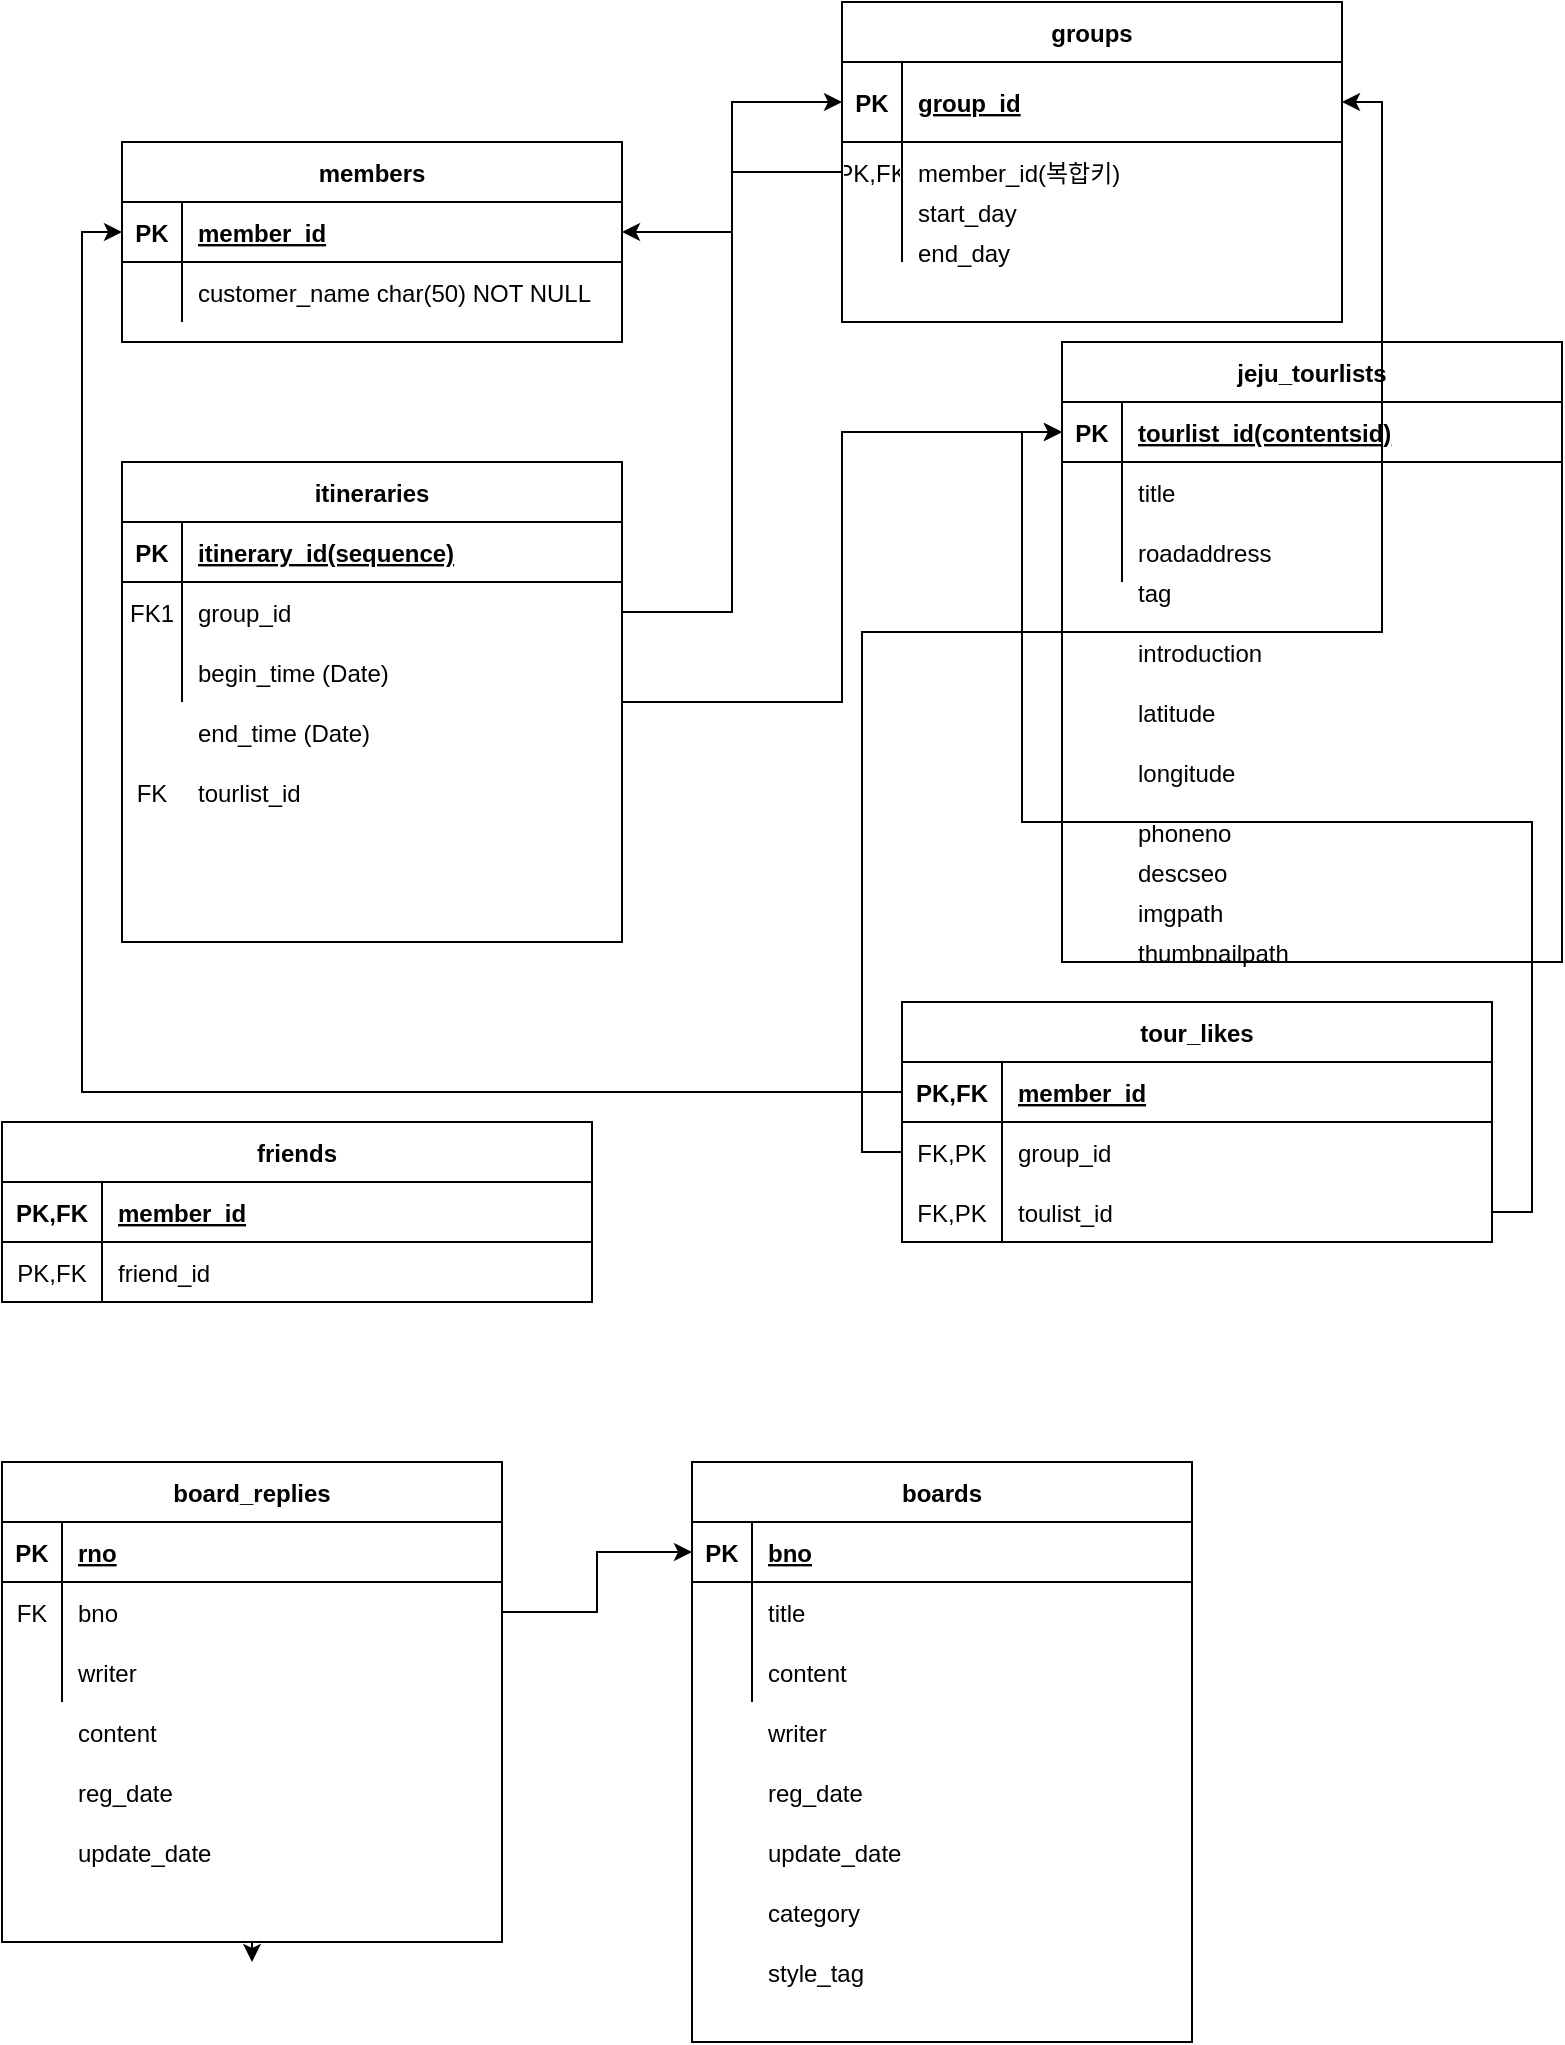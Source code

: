 <mxfile version="14.7.5" type="github">
  <diagram id="R2lEEEUBdFMjLlhIrx00" name="Page-1">
    <mxGraphModel dx="1022" dy="468" grid="1" gridSize="10" guides="1" tooltips="1" connect="1" arrows="1" fold="1" page="1" pageScale="1" pageWidth="850" pageHeight="1100" math="0" shadow="0" extFonts="Permanent Marker^https://fonts.googleapis.com/css?family=Permanent+Marker">
      <root>
        <mxCell id="0" />
        <mxCell id="1" parent="0" />
        <mxCell id="C-vyLk0tnHw3VtMMgP7b-2" value="groups" style="shape=table;startSize=30;container=1;collapsible=1;childLayout=tableLayout;fixedRows=1;rowLines=0;fontStyle=1;align=center;resizeLast=1;" parent="1" vertex="1">
          <mxGeometry x="480" y="50" width="250" height="160" as="geometry" />
        </mxCell>
        <mxCell id="C-vyLk0tnHw3VtMMgP7b-3" value="" style="shape=partialRectangle;collapsible=0;dropTarget=0;pointerEvents=0;fillColor=none;points=[[0,0.5],[1,0.5]];portConstraint=eastwest;top=0;left=0;right=0;bottom=1;" parent="C-vyLk0tnHw3VtMMgP7b-2" vertex="1">
          <mxGeometry y="30" width="250" height="40" as="geometry" />
        </mxCell>
        <mxCell id="C-vyLk0tnHw3VtMMgP7b-4" value="PK" style="shape=partialRectangle;overflow=hidden;connectable=0;fillColor=none;top=0;left=0;bottom=0;right=0;fontStyle=1;" parent="C-vyLk0tnHw3VtMMgP7b-3" vertex="1">
          <mxGeometry width="30" height="40" as="geometry" />
        </mxCell>
        <mxCell id="C-vyLk0tnHw3VtMMgP7b-5" value="group_id" style="shape=partialRectangle;overflow=hidden;connectable=0;fillColor=none;top=0;left=0;bottom=0;right=0;align=left;spacingLeft=6;fontStyle=5;" parent="C-vyLk0tnHw3VtMMgP7b-3" vertex="1">
          <mxGeometry x="30" width="220" height="40" as="geometry" />
        </mxCell>
        <mxCell id="C-vyLk0tnHw3VtMMgP7b-6" value="" style="shape=partialRectangle;collapsible=0;dropTarget=0;pointerEvents=0;fillColor=none;points=[[0,0.5],[1,0.5]];portConstraint=eastwest;top=0;left=0;right=0;bottom=0;" parent="C-vyLk0tnHw3VtMMgP7b-2" vertex="1">
          <mxGeometry y="70" width="250" height="30" as="geometry" />
        </mxCell>
        <mxCell id="C-vyLk0tnHw3VtMMgP7b-7" value="PK,FK" style="shape=partialRectangle;overflow=hidden;connectable=0;fillColor=none;top=0;left=0;bottom=0;right=0;" parent="C-vyLk0tnHw3VtMMgP7b-6" vertex="1">
          <mxGeometry width="30" height="30" as="geometry" />
        </mxCell>
        <mxCell id="C-vyLk0tnHw3VtMMgP7b-8" value="member_id(복합키)" style="shape=partialRectangle;overflow=hidden;connectable=0;fillColor=none;top=0;left=0;bottom=0;right=0;align=left;spacingLeft=6;" parent="C-vyLk0tnHw3VtMMgP7b-6" vertex="1">
          <mxGeometry x="30" width="220" height="30" as="geometry" />
        </mxCell>
        <mxCell id="C-vyLk0tnHw3VtMMgP7b-9" value="" style="shape=partialRectangle;collapsible=0;dropTarget=0;pointerEvents=0;fillColor=none;points=[[0,0.5],[1,0.5]];portConstraint=eastwest;top=0;left=0;right=0;bottom=0;" parent="C-vyLk0tnHw3VtMMgP7b-2" vertex="1">
          <mxGeometry y="100" width="250" height="30" as="geometry" />
        </mxCell>
        <mxCell id="C-vyLk0tnHw3VtMMgP7b-10" value="" style="shape=partialRectangle;overflow=hidden;connectable=0;fillColor=none;top=0;left=0;bottom=0;right=0;" parent="C-vyLk0tnHw3VtMMgP7b-9" vertex="1">
          <mxGeometry width="30" height="30" as="geometry" />
        </mxCell>
        <mxCell id="C-vyLk0tnHw3VtMMgP7b-11" value="" style="shape=partialRectangle;overflow=hidden;connectable=0;fillColor=none;top=0;left=0;bottom=0;right=0;align=left;spacingLeft=6;" parent="C-vyLk0tnHw3VtMMgP7b-9" vertex="1">
          <mxGeometry x="30" width="220" height="30" as="geometry" />
        </mxCell>
        <mxCell id="C-vyLk0tnHw3VtMMgP7b-13" value="jeju_tourlists" style="shape=table;startSize=30;container=1;collapsible=1;childLayout=tableLayout;fixedRows=1;rowLines=0;fontStyle=1;align=center;resizeLast=1;" parent="1" vertex="1">
          <mxGeometry x="590" y="220" width="250" height="310" as="geometry" />
        </mxCell>
        <mxCell id="C-vyLk0tnHw3VtMMgP7b-14" value="" style="shape=partialRectangle;collapsible=0;dropTarget=0;pointerEvents=0;fillColor=none;points=[[0,0.5],[1,0.5]];portConstraint=eastwest;top=0;left=0;right=0;bottom=1;" parent="C-vyLk0tnHw3VtMMgP7b-13" vertex="1">
          <mxGeometry y="30" width="250" height="30" as="geometry" />
        </mxCell>
        <mxCell id="C-vyLk0tnHw3VtMMgP7b-15" value="PK" style="shape=partialRectangle;overflow=hidden;connectable=0;fillColor=none;top=0;left=0;bottom=0;right=0;fontStyle=1;" parent="C-vyLk0tnHw3VtMMgP7b-14" vertex="1">
          <mxGeometry width="30" height="30" as="geometry" />
        </mxCell>
        <mxCell id="C-vyLk0tnHw3VtMMgP7b-16" value="tourlist_id(contentsid)" style="shape=partialRectangle;overflow=hidden;connectable=0;fillColor=none;top=0;left=0;bottom=0;right=0;align=left;spacingLeft=6;fontStyle=5;" parent="C-vyLk0tnHw3VtMMgP7b-14" vertex="1">
          <mxGeometry x="30" width="220" height="30" as="geometry" />
        </mxCell>
        <mxCell id="C-vyLk0tnHw3VtMMgP7b-17" value="" style="shape=partialRectangle;collapsible=0;dropTarget=0;pointerEvents=0;fillColor=none;points=[[0,0.5],[1,0.5]];portConstraint=eastwest;top=0;left=0;right=0;bottom=0;" parent="C-vyLk0tnHw3VtMMgP7b-13" vertex="1">
          <mxGeometry y="60" width="250" height="30" as="geometry" />
        </mxCell>
        <mxCell id="C-vyLk0tnHw3VtMMgP7b-18" value="" style="shape=partialRectangle;overflow=hidden;connectable=0;fillColor=none;top=0;left=0;bottom=0;right=0;" parent="C-vyLk0tnHw3VtMMgP7b-17" vertex="1">
          <mxGeometry width="30" height="30" as="geometry" />
        </mxCell>
        <mxCell id="C-vyLk0tnHw3VtMMgP7b-19" value="title" style="shape=partialRectangle;overflow=hidden;connectable=0;fillColor=none;top=0;left=0;bottom=0;right=0;align=left;spacingLeft=6;" parent="C-vyLk0tnHw3VtMMgP7b-17" vertex="1">
          <mxGeometry x="30" width="220" height="30" as="geometry" />
        </mxCell>
        <mxCell id="C-vyLk0tnHw3VtMMgP7b-20" value="" style="shape=partialRectangle;collapsible=0;dropTarget=0;pointerEvents=0;fillColor=none;points=[[0,0.5],[1,0.5]];portConstraint=eastwest;top=0;left=0;right=0;bottom=0;" parent="C-vyLk0tnHw3VtMMgP7b-13" vertex="1">
          <mxGeometry y="90" width="250" height="30" as="geometry" />
        </mxCell>
        <mxCell id="C-vyLk0tnHw3VtMMgP7b-21" value="" style="shape=partialRectangle;overflow=hidden;connectable=0;fillColor=none;top=0;left=0;bottom=0;right=0;" parent="C-vyLk0tnHw3VtMMgP7b-20" vertex="1">
          <mxGeometry width="30" height="30" as="geometry" />
        </mxCell>
        <mxCell id="C-vyLk0tnHw3VtMMgP7b-22" value="" style="shape=partialRectangle;overflow=hidden;connectable=0;fillColor=none;top=0;left=0;bottom=0;right=0;align=left;spacingLeft=6;" parent="C-vyLk0tnHw3VtMMgP7b-20" vertex="1">
          <mxGeometry x="30" width="220" height="30" as="geometry" />
        </mxCell>
        <mxCell id="C-vyLk0tnHw3VtMMgP7b-23" value="members" style="shape=table;startSize=30;container=1;collapsible=1;childLayout=tableLayout;fixedRows=1;rowLines=0;fontStyle=1;align=center;resizeLast=1;" parent="1" vertex="1">
          <mxGeometry x="120" y="120" width="250" height="100" as="geometry" />
        </mxCell>
        <mxCell id="C-vyLk0tnHw3VtMMgP7b-24" value="" style="shape=partialRectangle;collapsible=0;dropTarget=0;pointerEvents=0;fillColor=none;points=[[0,0.5],[1,0.5]];portConstraint=eastwest;top=0;left=0;right=0;bottom=1;" parent="C-vyLk0tnHw3VtMMgP7b-23" vertex="1">
          <mxGeometry y="30" width="250" height="30" as="geometry" />
        </mxCell>
        <mxCell id="C-vyLk0tnHw3VtMMgP7b-25" value="PK" style="shape=partialRectangle;overflow=hidden;connectable=0;fillColor=none;top=0;left=0;bottom=0;right=0;fontStyle=1;" parent="C-vyLk0tnHw3VtMMgP7b-24" vertex="1">
          <mxGeometry width="30" height="30" as="geometry" />
        </mxCell>
        <mxCell id="C-vyLk0tnHw3VtMMgP7b-26" value="member_id" style="shape=partialRectangle;overflow=hidden;connectable=0;fillColor=none;top=0;left=0;bottom=0;right=0;align=left;spacingLeft=6;fontStyle=5;" parent="C-vyLk0tnHw3VtMMgP7b-24" vertex="1">
          <mxGeometry x="30" width="220" height="30" as="geometry" />
        </mxCell>
        <mxCell id="C-vyLk0tnHw3VtMMgP7b-27" value="" style="shape=partialRectangle;collapsible=0;dropTarget=0;pointerEvents=0;fillColor=none;points=[[0,0.5],[1,0.5]];portConstraint=eastwest;top=0;left=0;right=0;bottom=0;" parent="C-vyLk0tnHw3VtMMgP7b-23" vertex="1">
          <mxGeometry y="60" width="250" height="30" as="geometry" />
        </mxCell>
        <mxCell id="C-vyLk0tnHw3VtMMgP7b-28" value="" style="shape=partialRectangle;overflow=hidden;connectable=0;fillColor=none;top=0;left=0;bottom=0;right=0;" parent="C-vyLk0tnHw3VtMMgP7b-27" vertex="1">
          <mxGeometry width="30" height="30" as="geometry" />
        </mxCell>
        <mxCell id="C-vyLk0tnHw3VtMMgP7b-29" value="customer_name char(50) NOT NULL" style="shape=partialRectangle;overflow=hidden;connectable=0;fillColor=none;top=0;left=0;bottom=0;right=0;align=left;spacingLeft=6;" parent="C-vyLk0tnHw3VtMMgP7b-27" vertex="1">
          <mxGeometry x="30" width="220" height="30" as="geometry" />
        </mxCell>
        <mxCell id="qylWw5o05CMXm1xLK5Je-16" style="edgeStyle=orthogonalEdgeStyle;rounded=0;orthogonalLoop=1;jettySize=auto;html=1;" edge="1" parent="1" source="G1X6z-pqs9MJgb4z-90c-1" target="C-vyLk0tnHw3VtMMgP7b-14">
          <mxGeometry relative="1" as="geometry" />
        </mxCell>
        <mxCell id="G1X6z-pqs9MJgb4z-90c-1" value="itineraries" style="shape=table;startSize=30;container=1;collapsible=1;childLayout=tableLayout;fixedRows=1;rowLines=0;fontStyle=1;align=center;resizeLast=1;" parent="1" vertex="1">
          <mxGeometry x="120" y="280" width="250" height="240" as="geometry" />
        </mxCell>
        <mxCell id="G1X6z-pqs9MJgb4z-90c-2" value="" style="shape=partialRectangle;collapsible=0;dropTarget=0;pointerEvents=0;fillColor=none;points=[[0,0.5],[1,0.5]];portConstraint=eastwest;top=0;left=0;right=0;bottom=1;" parent="G1X6z-pqs9MJgb4z-90c-1" vertex="1">
          <mxGeometry y="30" width="250" height="30" as="geometry" />
        </mxCell>
        <mxCell id="G1X6z-pqs9MJgb4z-90c-3" value="PK" style="shape=partialRectangle;overflow=hidden;connectable=0;fillColor=none;top=0;left=0;bottom=0;right=0;fontStyle=1;" parent="G1X6z-pqs9MJgb4z-90c-2" vertex="1">
          <mxGeometry width="30" height="30" as="geometry" />
        </mxCell>
        <mxCell id="G1X6z-pqs9MJgb4z-90c-4" value="itinerary_id(sequence)" style="shape=partialRectangle;overflow=hidden;connectable=0;fillColor=none;top=0;left=0;bottom=0;right=0;align=left;spacingLeft=6;fontStyle=5;" parent="G1X6z-pqs9MJgb4z-90c-2" vertex="1">
          <mxGeometry x="30" width="220" height="30" as="geometry" />
        </mxCell>
        <mxCell id="G1X6z-pqs9MJgb4z-90c-5" value="" style="shape=partialRectangle;collapsible=0;dropTarget=0;pointerEvents=0;fillColor=none;points=[[0,0.5],[1,0.5]];portConstraint=eastwest;top=0;left=0;right=0;bottom=0;" parent="G1X6z-pqs9MJgb4z-90c-1" vertex="1">
          <mxGeometry y="60" width="250" height="30" as="geometry" />
        </mxCell>
        <mxCell id="G1X6z-pqs9MJgb4z-90c-6" value="FK1" style="shape=partialRectangle;overflow=hidden;connectable=0;fillColor=none;top=0;left=0;bottom=0;right=0;" parent="G1X6z-pqs9MJgb4z-90c-5" vertex="1">
          <mxGeometry width="30" height="30" as="geometry" />
        </mxCell>
        <mxCell id="G1X6z-pqs9MJgb4z-90c-7" value="group_id" style="shape=partialRectangle;overflow=hidden;connectable=0;fillColor=none;top=0;left=0;bottom=0;right=0;align=left;spacingLeft=6;" parent="G1X6z-pqs9MJgb4z-90c-5" vertex="1">
          <mxGeometry x="30" width="220" height="30" as="geometry" />
        </mxCell>
        <mxCell id="G1X6z-pqs9MJgb4z-90c-8" value="" style="shape=partialRectangle;collapsible=0;dropTarget=0;pointerEvents=0;fillColor=none;points=[[0,0.5],[1,0.5]];portConstraint=eastwest;top=0;left=0;right=0;bottom=0;" parent="G1X6z-pqs9MJgb4z-90c-1" vertex="1">
          <mxGeometry y="90" width="250" height="30" as="geometry" />
        </mxCell>
        <mxCell id="G1X6z-pqs9MJgb4z-90c-9" value="" style="shape=partialRectangle;overflow=hidden;connectable=0;fillColor=none;top=0;left=0;bottom=0;right=0;" parent="G1X6z-pqs9MJgb4z-90c-8" vertex="1">
          <mxGeometry width="30" height="30" as="geometry" />
        </mxCell>
        <mxCell id="G1X6z-pqs9MJgb4z-90c-10" value="begin_time (Date)" style="shape=partialRectangle;overflow=hidden;connectable=0;fillColor=none;top=0;left=0;bottom=0;right=0;align=left;spacingLeft=6;" parent="G1X6z-pqs9MJgb4z-90c-8" vertex="1">
          <mxGeometry x="30" width="220" height="30" as="geometry" />
        </mxCell>
        <mxCell id="G1X6z-pqs9MJgb4z-90c-11" value="end_time (Date)" style="shape=partialRectangle;overflow=hidden;connectable=0;fillColor=none;top=0;left=0;bottom=0;right=0;align=left;spacingLeft=6;" parent="1" vertex="1">
          <mxGeometry x="150" y="400" width="220" height="30" as="geometry" />
        </mxCell>
        <mxCell id="G1X6z-pqs9MJgb4z-90c-12" value="tourlist_id" style="shape=partialRectangle;overflow=hidden;connectable=0;fillColor=none;top=0;left=0;bottom=0;right=0;align=left;spacingLeft=6;" parent="1" vertex="1">
          <mxGeometry x="150" y="430" width="220" height="30" as="geometry" />
        </mxCell>
        <mxCell id="G1X6z-pqs9MJgb4z-90c-13" value="FK" style="shape=partialRectangle;overflow=hidden;connectable=0;fillColor=none;top=0;left=0;bottom=0;right=0;" parent="1" vertex="1">
          <mxGeometry x="120" y="430" width="30" height="30" as="geometry" />
        </mxCell>
        <mxCell id="G1X6z-pqs9MJgb4z-90c-14" style="edgeStyle=orthogonalEdgeStyle;rounded=0;orthogonalLoop=1;jettySize=auto;html=1;exitX=1;exitY=0.5;exitDx=0;exitDy=0;entryX=0;entryY=0.5;entryDx=0;entryDy=0;" parent="1" source="G1X6z-pqs9MJgb4z-90c-5" target="C-vyLk0tnHw3VtMMgP7b-3" edge="1">
          <mxGeometry relative="1" as="geometry" />
        </mxCell>
        <mxCell id="G1X6z-pqs9MJgb4z-90c-15" value="start_day" style="shape=partialRectangle;overflow=hidden;connectable=0;fillColor=none;top=0;left=0;bottom=0;right=0;align=left;spacingLeft=6;" parent="1" vertex="1">
          <mxGeometry x="510" y="140" width="220" height="30" as="geometry" />
        </mxCell>
        <mxCell id="G1X6z-pqs9MJgb4z-90c-16" value="end_day" style="shape=partialRectangle;overflow=hidden;connectable=0;fillColor=none;top=0;left=0;bottom=0;right=0;align=left;spacingLeft=6;" parent="1" vertex="1">
          <mxGeometry x="510" y="160" width="220" height="30" as="geometry" />
        </mxCell>
        <mxCell id="G1X6z-pqs9MJgb4z-90c-17" value="boards" style="shape=table;startSize=30;container=1;collapsible=1;childLayout=tableLayout;fixedRows=1;rowLines=0;fontStyle=1;align=center;resizeLast=1;" parent="1" vertex="1">
          <mxGeometry x="405" y="780" width="250" height="290" as="geometry" />
        </mxCell>
        <mxCell id="G1X6z-pqs9MJgb4z-90c-18" value="" style="shape=partialRectangle;collapsible=0;dropTarget=0;pointerEvents=0;fillColor=none;points=[[0,0.5],[1,0.5]];portConstraint=eastwest;top=0;left=0;right=0;bottom=1;" parent="G1X6z-pqs9MJgb4z-90c-17" vertex="1">
          <mxGeometry y="30" width="250" height="30" as="geometry" />
        </mxCell>
        <mxCell id="G1X6z-pqs9MJgb4z-90c-19" value="PK" style="shape=partialRectangle;overflow=hidden;connectable=0;fillColor=none;top=0;left=0;bottom=0;right=0;fontStyle=1;" parent="G1X6z-pqs9MJgb4z-90c-18" vertex="1">
          <mxGeometry width="30" height="30" as="geometry" />
        </mxCell>
        <mxCell id="G1X6z-pqs9MJgb4z-90c-20" value="bno" style="shape=partialRectangle;overflow=hidden;connectable=0;fillColor=none;top=0;left=0;bottom=0;right=0;align=left;spacingLeft=6;fontStyle=5;" parent="G1X6z-pqs9MJgb4z-90c-18" vertex="1">
          <mxGeometry x="30" width="220" height="30" as="geometry" />
        </mxCell>
        <mxCell id="G1X6z-pqs9MJgb4z-90c-21" value="" style="shape=partialRectangle;collapsible=0;dropTarget=0;pointerEvents=0;fillColor=none;points=[[0,0.5],[1,0.5]];portConstraint=eastwest;top=0;left=0;right=0;bottom=0;" parent="G1X6z-pqs9MJgb4z-90c-17" vertex="1">
          <mxGeometry y="60" width="250" height="30" as="geometry" />
        </mxCell>
        <mxCell id="G1X6z-pqs9MJgb4z-90c-22" value="" style="shape=partialRectangle;overflow=hidden;connectable=0;fillColor=none;top=0;left=0;bottom=0;right=0;" parent="G1X6z-pqs9MJgb4z-90c-21" vertex="1">
          <mxGeometry width="30" height="30" as="geometry" />
        </mxCell>
        <mxCell id="G1X6z-pqs9MJgb4z-90c-23" value="title" style="shape=partialRectangle;overflow=hidden;connectable=0;fillColor=none;top=0;left=0;bottom=0;right=0;align=left;spacingLeft=6;" parent="G1X6z-pqs9MJgb4z-90c-21" vertex="1">
          <mxGeometry x="30" width="220" height="30" as="geometry" />
        </mxCell>
        <mxCell id="G1X6z-pqs9MJgb4z-90c-24" value="" style="shape=partialRectangle;collapsible=0;dropTarget=0;pointerEvents=0;fillColor=none;points=[[0,0.5],[1,0.5]];portConstraint=eastwest;top=0;left=0;right=0;bottom=0;" parent="G1X6z-pqs9MJgb4z-90c-17" vertex="1">
          <mxGeometry y="90" width="250" height="30" as="geometry" />
        </mxCell>
        <mxCell id="G1X6z-pqs9MJgb4z-90c-25" value="" style="shape=partialRectangle;overflow=hidden;connectable=0;fillColor=none;top=0;left=0;bottom=0;right=0;" parent="G1X6z-pqs9MJgb4z-90c-24" vertex="1">
          <mxGeometry width="30" height="30" as="geometry" />
        </mxCell>
        <mxCell id="G1X6z-pqs9MJgb4z-90c-26" value="content" style="shape=partialRectangle;overflow=hidden;connectable=0;fillColor=none;top=0;left=0;bottom=0;right=0;align=left;spacingLeft=6;" parent="G1X6z-pqs9MJgb4z-90c-24" vertex="1">
          <mxGeometry x="30" width="220" height="30" as="geometry" />
        </mxCell>
        <mxCell id="G1X6z-pqs9MJgb4z-90c-45" style="edgeStyle=orthogonalEdgeStyle;rounded=0;orthogonalLoop=1;jettySize=auto;html=1;exitX=0.5;exitY=1;exitDx=0;exitDy=0;" parent="1" source="G1X6z-pqs9MJgb4z-90c-27" edge="1">
          <mxGeometry relative="1" as="geometry">
            <mxPoint x="185" y="1030" as="targetPoint" />
          </mxGeometry>
        </mxCell>
        <mxCell id="G1X6z-pqs9MJgb4z-90c-27" value="board_replies" style="shape=table;startSize=30;container=1;collapsible=1;childLayout=tableLayout;fixedRows=1;rowLines=0;fontStyle=1;align=center;resizeLast=1;" parent="1" vertex="1">
          <mxGeometry x="60" y="780" width="250" height="240" as="geometry" />
        </mxCell>
        <mxCell id="G1X6z-pqs9MJgb4z-90c-28" value="" style="shape=partialRectangle;collapsible=0;dropTarget=0;pointerEvents=0;fillColor=none;points=[[0,0.5],[1,0.5]];portConstraint=eastwest;top=0;left=0;right=0;bottom=1;" parent="G1X6z-pqs9MJgb4z-90c-27" vertex="1">
          <mxGeometry y="30" width="250" height="30" as="geometry" />
        </mxCell>
        <mxCell id="G1X6z-pqs9MJgb4z-90c-29" value="PK" style="shape=partialRectangle;overflow=hidden;connectable=0;fillColor=none;top=0;left=0;bottom=0;right=0;fontStyle=1;" parent="G1X6z-pqs9MJgb4z-90c-28" vertex="1">
          <mxGeometry width="30" height="30" as="geometry" />
        </mxCell>
        <mxCell id="G1X6z-pqs9MJgb4z-90c-30" value="rno" style="shape=partialRectangle;overflow=hidden;connectable=0;fillColor=none;top=0;left=0;bottom=0;right=0;align=left;spacingLeft=6;fontStyle=5;" parent="G1X6z-pqs9MJgb4z-90c-28" vertex="1">
          <mxGeometry x="30" width="220" height="30" as="geometry" />
        </mxCell>
        <mxCell id="G1X6z-pqs9MJgb4z-90c-31" value="" style="shape=partialRectangle;collapsible=0;dropTarget=0;pointerEvents=0;fillColor=none;points=[[0,0.5],[1,0.5]];portConstraint=eastwest;top=0;left=0;right=0;bottom=0;" parent="G1X6z-pqs9MJgb4z-90c-27" vertex="1">
          <mxGeometry y="60" width="250" height="30" as="geometry" />
        </mxCell>
        <mxCell id="G1X6z-pqs9MJgb4z-90c-32" value="FK" style="shape=partialRectangle;overflow=hidden;connectable=0;fillColor=none;top=0;left=0;bottom=0;right=0;" parent="G1X6z-pqs9MJgb4z-90c-31" vertex="1">
          <mxGeometry width="30" height="30" as="geometry" />
        </mxCell>
        <mxCell id="G1X6z-pqs9MJgb4z-90c-33" value="bno" style="shape=partialRectangle;overflow=hidden;connectable=0;fillColor=none;top=0;left=0;bottom=0;right=0;align=left;spacingLeft=6;" parent="G1X6z-pqs9MJgb4z-90c-31" vertex="1">
          <mxGeometry x="30" width="220" height="30" as="geometry" />
        </mxCell>
        <mxCell id="G1X6z-pqs9MJgb4z-90c-34" value="" style="shape=partialRectangle;collapsible=0;dropTarget=0;pointerEvents=0;fillColor=none;points=[[0,0.5],[1,0.5]];portConstraint=eastwest;top=0;left=0;right=0;bottom=0;" parent="G1X6z-pqs9MJgb4z-90c-27" vertex="1">
          <mxGeometry y="90" width="250" height="30" as="geometry" />
        </mxCell>
        <mxCell id="G1X6z-pqs9MJgb4z-90c-35" value="" style="shape=partialRectangle;overflow=hidden;connectable=0;fillColor=none;top=0;left=0;bottom=0;right=0;" parent="G1X6z-pqs9MJgb4z-90c-34" vertex="1">
          <mxGeometry width="30" height="30" as="geometry" />
        </mxCell>
        <mxCell id="G1X6z-pqs9MJgb4z-90c-36" value="writer" style="shape=partialRectangle;overflow=hidden;connectable=0;fillColor=none;top=0;left=0;bottom=0;right=0;align=left;spacingLeft=6;" parent="G1X6z-pqs9MJgb4z-90c-34" vertex="1">
          <mxGeometry x="30" width="220" height="30" as="geometry" />
        </mxCell>
        <mxCell id="G1X6z-pqs9MJgb4z-90c-37" value="writer" style="shape=partialRectangle;overflow=hidden;connectable=0;fillColor=none;top=0;left=0;bottom=0;right=0;align=left;spacingLeft=6;" parent="1" vertex="1">
          <mxGeometry x="435" y="900" width="220" height="30" as="geometry" />
        </mxCell>
        <mxCell id="G1X6z-pqs9MJgb4z-90c-38" value="reg_date" style="shape=partialRectangle;overflow=hidden;connectable=0;fillColor=none;top=0;left=0;bottom=0;right=0;align=left;spacingLeft=6;" parent="1" vertex="1">
          <mxGeometry x="435" y="930" width="220" height="30" as="geometry" />
        </mxCell>
        <mxCell id="G1X6z-pqs9MJgb4z-90c-39" value="update_date" style="shape=partialRectangle;overflow=hidden;connectable=0;fillColor=none;top=0;left=0;bottom=0;right=0;align=left;spacingLeft=6;" parent="1" vertex="1">
          <mxGeometry x="435" y="960" width="220" height="30" as="geometry" />
        </mxCell>
        <mxCell id="G1X6z-pqs9MJgb4z-90c-40" value="category" style="shape=partialRectangle;overflow=hidden;connectable=0;fillColor=none;top=0;left=0;bottom=0;right=0;align=left;spacingLeft=6;" parent="1" vertex="1">
          <mxGeometry x="435" y="990" width="220" height="30" as="geometry" />
        </mxCell>
        <mxCell id="G1X6z-pqs9MJgb4z-90c-41" value="style_tag" style="shape=partialRectangle;overflow=hidden;connectable=0;fillColor=none;top=0;left=0;bottom=0;right=0;align=left;spacingLeft=6;" parent="1" vertex="1">
          <mxGeometry x="435" y="1020" width="220" height="30" as="geometry" />
        </mxCell>
        <mxCell id="G1X6z-pqs9MJgb4z-90c-42" value="content" style="shape=partialRectangle;overflow=hidden;connectable=0;fillColor=none;top=0;left=0;bottom=0;right=0;align=left;spacingLeft=6;" parent="1" vertex="1">
          <mxGeometry x="90" y="900" width="220" height="30" as="geometry" />
        </mxCell>
        <mxCell id="G1X6z-pqs9MJgb4z-90c-43" value="reg_date" style="shape=partialRectangle;overflow=hidden;connectable=0;fillColor=none;top=0;left=0;bottom=0;right=0;align=left;spacingLeft=6;" parent="1" vertex="1">
          <mxGeometry x="90" y="930" width="220" height="30" as="geometry" />
        </mxCell>
        <mxCell id="G1X6z-pqs9MJgb4z-90c-44" value="update_date" style="shape=partialRectangle;overflow=hidden;connectable=0;fillColor=none;top=0;left=0;bottom=0;right=0;align=left;spacingLeft=6;" parent="1" vertex="1">
          <mxGeometry x="90" y="960" width="220" height="30" as="geometry" />
        </mxCell>
        <mxCell id="G1X6z-pqs9MJgb4z-90c-46" value="tour_likes" style="shape=table;startSize=30;container=1;collapsible=1;childLayout=tableLayout;fixedRows=1;rowLines=0;fontStyle=1;align=center;resizeLast=1;" parent="1" vertex="1">
          <mxGeometry x="510" y="550" width="295" height="120" as="geometry" />
        </mxCell>
        <mxCell id="G1X6z-pqs9MJgb4z-90c-47" value="" style="shape=partialRectangle;collapsible=0;dropTarget=0;pointerEvents=0;fillColor=none;points=[[0,0.5],[1,0.5]];portConstraint=eastwest;top=0;left=0;right=0;bottom=1;" parent="G1X6z-pqs9MJgb4z-90c-46" vertex="1">
          <mxGeometry y="30" width="295" height="30" as="geometry" />
        </mxCell>
        <mxCell id="G1X6z-pqs9MJgb4z-90c-48" value="PK,FK" style="shape=partialRectangle;overflow=hidden;connectable=0;fillColor=none;top=0;left=0;bottom=0;right=0;fontStyle=1;" parent="G1X6z-pqs9MJgb4z-90c-47" vertex="1">
          <mxGeometry width="50" height="30" as="geometry" />
        </mxCell>
        <mxCell id="G1X6z-pqs9MJgb4z-90c-49" value="member_id" style="shape=partialRectangle;overflow=hidden;connectable=0;fillColor=none;top=0;left=0;bottom=0;right=0;align=left;spacingLeft=6;fontStyle=5;" parent="G1X6z-pqs9MJgb4z-90c-47" vertex="1">
          <mxGeometry x="50" width="245" height="30" as="geometry" />
        </mxCell>
        <mxCell id="G1X6z-pqs9MJgb4z-90c-50" value="" style="shape=partialRectangle;collapsible=0;dropTarget=0;pointerEvents=0;fillColor=none;points=[[0,0.5],[1,0.5]];portConstraint=eastwest;top=0;left=0;right=0;bottom=0;" parent="G1X6z-pqs9MJgb4z-90c-46" vertex="1">
          <mxGeometry y="60" width="295" height="30" as="geometry" />
        </mxCell>
        <mxCell id="G1X6z-pqs9MJgb4z-90c-51" value="FK,PK" style="shape=partialRectangle;overflow=hidden;connectable=0;fillColor=none;top=0;left=0;bottom=0;right=0;" parent="G1X6z-pqs9MJgb4z-90c-50" vertex="1">
          <mxGeometry width="50" height="30" as="geometry" />
        </mxCell>
        <mxCell id="G1X6z-pqs9MJgb4z-90c-52" value="group_id" style="shape=partialRectangle;overflow=hidden;connectable=0;fillColor=none;top=0;left=0;bottom=0;right=0;align=left;spacingLeft=6;" parent="G1X6z-pqs9MJgb4z-90c-50" vertex="1">
          <mxGeometry x="50" width="245" height="30" as="geometry" />
        </mxCell>
        <mxCell id="G1X6z-pqs9MJgb4z-90c-53" value="" style="shape=partialRectangle;collapsible=0;dropTarget=0;pointerEvents=0;fillColor=none;points=[[0,0.5],[1,0.5]];portConstraint=eastwest;top=0;left=0;right=0;bottom=0;" parent="G1X6z-pqs9MJgb4z-90c-46" vertex="1">
          <mxGeometry y="90" width="295" height="30" as="geometry" />
        </mxCell>
        <mxCell id="G1X6z-pqs9MJgb4z-90c-54" value="FK,PK" style="shape=partialRectangle;overflow=hidden;connectable=0;fillColor=none;top=0;left=0;bottom=0;right=0;" parent="G1X6z-pqs9MJgb4z-90c-53" vertex="1">
          <mxGeometry width="50" height="30" as="geometry" />
        </mxCell>
        <mxCell id="G1X6z-pqs9MJgb4z-90c-55" value="toulist_id" style="shape=partialRectangle;overflow=hidden;connectable=0;fillColor=none;top=0;left=0;bottom=0;right=0;align=left;spacingLeft=6;" parent="G1X6z-pqs9MJgb4z-90c-53" vertex="1">
          <mxGeometry x="50" width="245" height="30" as="geometry" />
        </mxCell>
        <mxCell id="G1X6z-pqs9MJgb4z-90c-56" value="" style="shape=partialRectangle;overflow=hidden;connectable=0;fillColor=none;top=0;left=0;bottom=0;right=0;align=left;spacingLeft=6;" parent="1" vertex="1">
          <mxGeometry x="550" y="620" width="245" height="30" as="geometry" />
        </mxCell>
        <mxCell id="G1X6z-pqs9MJgb4z-90c-57" value="" style="shape=partialRectangle;overflow=hidden;connectable=0;fillColor=none;top=0;left=0;bottom=0;right=0;" parent="1" vertex="1">
          <mxGeometry x="500" y="620" width="50" height="30" as="geometry" />
        </mxCell>
        <mxCell id="qylWw5o05CMXm1xLK5Je-1" style="edgeStyle=orthogonalEdgeStyle;rounded=0;orthogonalLoop=1;jettySize=auto;html=1;exitX=0;exitY=0.5;exitDx=0;exitDy=0;" edge="1" parent="1" source="C-vyLk0tnHw3VtMMgP7b-6" target="C-vyLk0tnHw3VtMMgP7b-24">
          <mxGeometry relative="1" as="geometry" />
        </mxCell>
        <mxCell id="qylWw5o05CMXm1xLK5Je-3" style="edgeStyle=orthogonalEdgeStyle;rounded=0;orthogonalLoop=1;jettySize=auto;html=1;entryX=0;entryY=0.5;entryDx=0;entryDy=0;" edge="1" parent="1" source="G1X6z-pqs9MJgb4z-90c-31" target="G1X6z-pqs9MJgb4z-90c-18">
          <mxGeometry relative="1" as="geometry" />
        </mxCell>
        <mxCell id="qylWw5o05CMXm1xLK5Je-4" style="edgeStyle=orthogonalEdgeStyle;rounded=0;orthogonalLoop=1;jettySize=auto;html=1;exitX=0;exitY=0.5;exitDx=0;exitDy=0;entryX=0;entryY=0.5;entryDx=0;entryDy=0;" edge="1" parent="1" source="G1X6z-pqs9MJgb4z-90c-47" target="C-vyLk0tnHw3VtMMgP7b-24">
          <mxGeometry relative="1" as="geometry" />
        </mxCell>
        <mxCell id="qylWw5o05CMXm1xLK5Je-5" style="edgeStyle=orthogonalEdgeStyle;rounded=0;orthogonalLoop=1;jettySize=auto;html=1;entryX=1;entryY=0.5;entryDx=0;entryDy=0;" edge="1" parent="1" source="G1X6z-pqs9MJgb4z-90c-50" target="C-vyLk0tnHw3VtMMgP7b-3">
          <mxGeometry relative="1" as="geometry" />
        </mxCell>
        <mxCell id="qylWw5o05CMXm1xLK5Je-6" style="edgeStyle=orthogonalEdgeStyle;rounded=0;orthogonalLoop=1;jettySize=auto;html=1;" edge="1" parent="1" source="G1X6z-pqs9MJgb4z-90c-53" target="C-vyLk0tnHw3VtMMgP7b-14">
          <mxGeometry relative="1" as="geometry" />
        </mxCell>
        <mxCell id="qylWw5o05CMXm1xLK5Je-7" value="roadaddress" style="shape=partialRectangle;overflow=hidden;connectable=0;fillColor=none;top=0;left=0;bottom=0;right=0;align=left;spacingLeft=6;" vertex="1" parent="1">
          <mxGeometry x="620" y="310" width="220" height="30" as="geometry" />
        </mxCell>
        <mxCell id="qylWw5o05CMXm1xLK5Je-8" value="tag" style="shape=partialRectangle;overflow=hidden;connectable=0;fillColor=none;top=0;left=0;bottom=0;right=0;align=left;spacingLeft=6;" vertex="1" parent="1">
          <mxGeometry x="620" y="330" width="220" height="30" as="geometry" />
        </mxCell>
        <mxCell id="qylWw5o05CMXm1xLK5Je-9" value="introduction" style="shape=partialRectangle;overflow=hidden;connectable=0;fillColor=none;top=0;left=0;bottom=0;right=0;align=left;spacingLeft=6;" vertex="1" parent="1">
          <mxGeometry x="620" y="360" width="220" height="30" as="geometry" />
        </mxCell>
        <mxCell id="qylWw5o05CMXm1xLK5Je-10" value=" latitude" style="shape=partialRectangle;overflow=hidden;connectable=0;fillColor=none;top=0;left=0;bottom=0;right=0;align=left;spacingLeft=6;" vertex="1" parent="1">
          <mxGeometry x="620" y="390" width="220" height="30" as="geometry" />
        </mxCell>
        <mxCell id="qylWw5o05CMXm1xLK5Je-11" value="  longitude" style="shape=partialRectangle;overflow=hidden;connectable=0;fillColor=none;top=0;left=0;bottom=0;right=0;align=left;spacingLeft=6;" vertex="1" parent="1">
          <mxGeometry x="620" y="420" width="220" height="30" as="geometry" />
        </mxCell>
        <mxCell id="qylWw5o05CMXm1xLK5Je-12" value="  phoneno" style="shape=partialRectangle;overflow=hidden;connectable=0;fillColor=none;top=0;left=0;bottom=0;right=0;align=left;spacingLeft=6;" vertex="1" parent="1">
          <mxGeometry x="620" y="450" width="220" height="30" as="geometry" />
        </mxCell>
        <mxCell id="qylWw5o05CMXm1xLK5Je-13" value="   descseo" style="shape=partialRectangle;overflow=hidden;connectable=0;fillColor=none;top=0;left=0;bottom=0;right=0;align=left;spacingLeft=6;" vertex="1" parent="1">
          <mxGeometry x="620" y="470" width="220" height="30" as="geometry" />
        </mxCell>
        <mxCell id="qylWw5o05CMXm1xLK5Je-14" value="  imgpath" style="shape=partialRectangle;overflow=hidden;connectable=0;fillColor=none;top=0;left=0;bottom=0;right=0;align=left;spacingLeft=6;" vertex="1" parent="1">
          <mxGeometry x="620" y="490" width="220" height="30" as="geometry" />
        </mxCell>
        <mxCell id="qylWw5o05CMXm1xLK5Je-15" value="  thumbnailpath" style="shape=partialRectangle;overflow=hidden;connectable=0;fillColor=none;top=0;left=0;bottom=0;right=0;align=left;spacingLeft=6;" vertex="1" parent="1">
          <mxGeometry x="620" y="510" width="220" height="30" as="geometry" />
        </mxCell>
        <mxCell id="qylWw5o05CMXm1xLK5Je-17" value="friends" style="shape=table;startSize=30;container=1;collapsible=1;childLayout=tableLayout;fixedRows=1;rowLines=0;fontStyle=1;align=center;resizeLast=1;" vertex="1" parent="1">
          <mxGeometry x="60" y="610" width="295" height="90" as="geometry" />
        </mxCell>
        <mxCell id="qylWw5o05CMXm1xLK5Je-18" value="" style="shape=partialRectangle;collapsible=0;dropTarget=0;pointerEvents=0;fillColor=none;points=[[0,0.5],[1,0.5]];portConstraint=eastwest;top=0;left=0;right=0;bottom=1;" vertex="1" parent="qylWw5o05CMXm1xLK5Je-17">
          <mxGeometry y="30" width="295" height="30" as="geometry" />
        </mxCell>
        <mxCell id="qylWw5o05CMXm1xLK5Je-19" value="PK,FK" style="shape=partialRectangle;overflow=hidden;connectable=0;fillColor=none;top=0;left=0;bottom=0;right=0;fontStyle=1;" vertex="1" parent="qylWw5o05CMXm1xLK5Je-18">
          <mxGeometry width="50" height="30" as="geometry" />
        </mxCell>
        <mxCell id="qylWw5o05CMXm1xLK5Je-20" value="member_id" style="shape=partialRectangle;overflow=hidden;connectable=0;fillColor=none;top=0;left=0;bottom=0;right=0;align=left;spacingLeft=6;fontStyle=5;" vertex="1" parent="qylWw5o05CMXm1xLK5Je-18">
          <mxGeometry x="50" width="245" height="30" as="geometry" />
        </mxCell>
        <mxCell id="qylWw5o05CMXm1xLK5Je-21" value="" style="shape=partialRectangle;collapsible=0;dropTarget=0;pointerEvents=0;fillColor=none;points=[[0,0.5],[1,0.5]];portConstraint=eastwest;top=0;left=0;right=0;bottom=0;" vertex="1" parent="qylWw5o05CMXm1xLK5Je-17">
          <mxGeometry y="60" width="295" height="30" as="geometry" />
        </mxCell>
        <mxCell id="qylWw5o05CMXm1xLK5Je-22" value="PK,FK" style="shape=partialRectangle;overflow=hidden;connectable=0;fillColor=none;top=0;left=0;bottom=0;right=0;" vertex="1" parent="qylWw5o05CMXm1xLK5Je-21">
          <mxGeometry width="50" height="30" as="geometry" />
        </mxCell>
        <mxCell id="qylWw5o05CMXm1xLK5Je-23" value="friend_id" style="shape=partialRectangle;overflow=hidden;connectable=0;fillColor=none;top=0;left=0;bottom=0;right=0;align=left;spacingLeft=6;" vertex="1" parent="qylWw5o05CMXm1xLK5Je-21">
          <mxGeometry x="50" width="245" height="30" as="geometry" />
        </mxCell>
      </root>
    </mxGraphModel>
  </diagram>
</mxfile>
